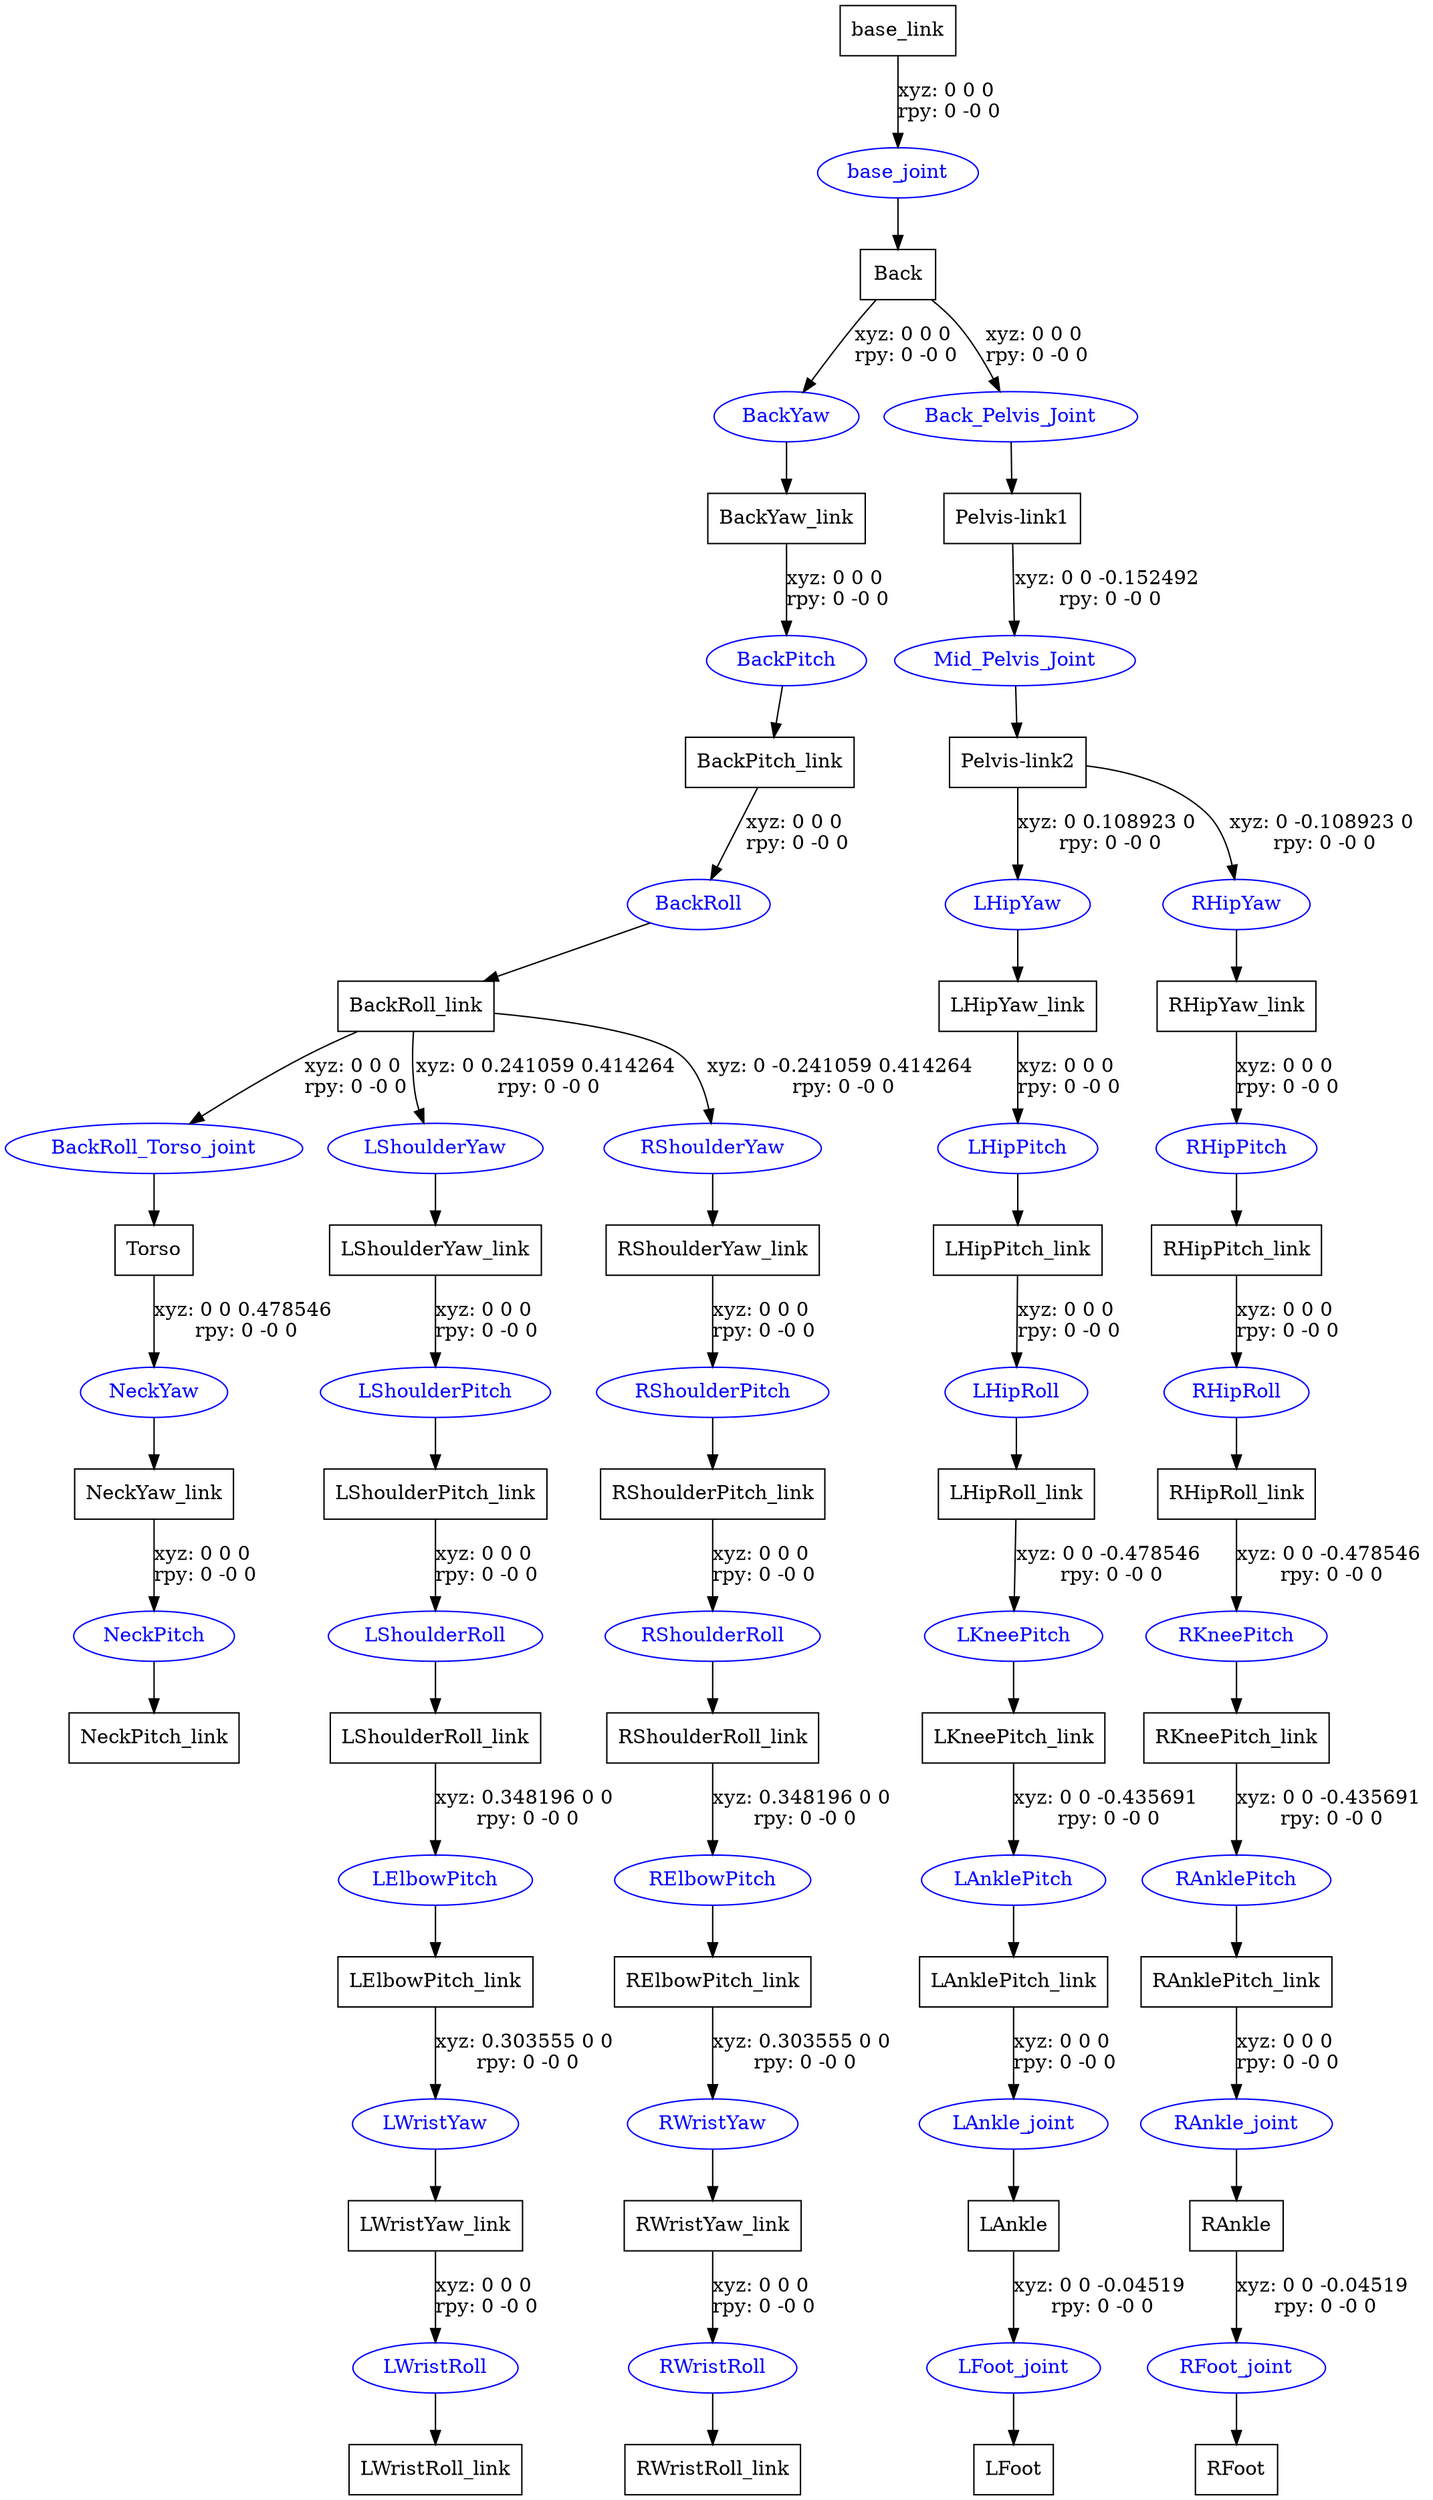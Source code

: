 digraph G {
node [shape=box];
"base_link" [label="base_link"];
"Back" [label="Back"];
"BackYaw_link" [label="BackYaw_link"];
"BackPitch_link" [label="BackPitch_link"];
"BackRoll_link" [label="BackRoll_link"];
"Torso" [label="Torso"];
"NeckYaw_link" [label="NeckYaw_link"];
"NeckPitch_link" [label="NeckPitch_link"];
"LShoulderYaw_link" [label="LShoulderYaw_link"];
"LShoulderPitch_link" [label="LShoulderPitch_link"];
"LShoulderRoll_link" [label="LShoulderRoll_link"];
"LElbowPitch_link" [label="LElbowPitch_link"];
"LWristYaw_link" [label="LWristYaw_link"];
"LWristRoll_link" [label="LWristRoll_link"];
"RShoulderYaw_link" [label="RShoulderYaw_link"];
"RShoulderPitch_link" [label="RShoulderPitch_link"];
"RShoulderRoll_link" [label="RShoulderRoll_link"];
"RElbowPitch_link" [label="RElbowPitch_link"];
"RWristYaw_link" [label="RWristYaw_link"];
"RWristRoll_link" [label="RWristRoll_link"];
"Pelvis-link1" [label="Pelvis-link1"];
"Pelvis-link2" [label="Pelvis-link2"];
"LHipYaw_link" [label="LHipYaw_link"];
"LHipPitch_link" [label="LHipPitch_link"];
"LHipRoll_link" [label="LHipRoll_link"];
"LKneePitch_link" [label="LKneePitch_link"];
"LAnklePitch_link" [label="LAnklePitch_link"];
"LAnkle" [label="LAnkle"];
"LFoot" [label="LFoot"];
"RHipYaw_link" [label="RHipYaw_link"];
"RHipPitch_link" [label="RHipPitch_link"];
"RHipRoll_link" [label="RHipRoll_link"];
"RKneePitch_link" [label="RKneePitch_link"];
"RAnklePitch_link" [label="RAnklePitch_link"];
"RAnkle" [label="RAnkle"];
"RFoot" [label="RFoot"];
node [shape=ellipse, color=blue, fontcolor=blue];
"base_link" -> "base_joint" [label="xyz: 0 0 0 \nrpy: 0 -0 0"]
"base_joint" -> "Back"
"Back" -> "BackYaw" [label="xyz: 0 0 0 \nrpy: 0 -0 0"]
"BackYaw" -> "BackYaw_link"
"BackYaw_link" -> "BackPitch" [label="xyz: 0 0 0 \nrpy: 0 -0 0"]
"BackPitch" -> "BackPitch_link"
"BackPitch_link" -> "BackRoll" [label="xyz: 0 0 0 \nrpy: 0 -0 0"]
"BackRoll" -> "BackRoll_link"
"BackRoll_link" -> "BackRoll_Torso_joint" [label="xyz: 0 0 0 \nrpy: 0 -0 0"]
"BackRoll_Torso_joint" -> "Torso"
"Torso" -> "NeckYaw" [label="xyz: 0 0 0.478546 \nrpy: 0 -0 0"]
"NeckYaw" -> "NeckYaw_link"
"NeckYaw_link" -> "NeckPitch" [label="xyz: 0 0 0 \nrpy: 0 -0 0"]
"NeckPitch" -> "NeckPitch_link"
"BackRoll_link" -> "LShoulderYaw" [label="xyz: 0 0.241059 0.414264 \nrpy: 0 -0 0"]
"LShoulderYaw" -> "LShoulderYaw_link"
"LShoulderYaw_link" -> "LShoulderPitch" [label="xyz: 0 0 0 \nrpy: 0 -0 0"]
"LShoulderPitch" -> "LShoulderPitch_link"
"LShoulderPitch_link" -> "LShoulderRoll" [label="xyz: 0 0 0 \nrpy: 0 -0 0"]
"LShoulderRoll" -> "LShoulderRoll_link"
"LShoulderRoll_link" -> "LElbowPitch" [label="xyz: 0.348196 0 0 \nrpy: 0 -0 0"]
"LElbowPitch" -> "LElbowPitch_link"
"LElbowPitch_link" -> "LWristYaw" [label="xyz: 0.303555 0 0 \nrpy: 0 -0 0"]
"LWristYaw" -> "LWristYaw_link"
"LWristYaw_link" -> "LWristRoll" [label="xyz: 0 0 0 \nrpy: 0 -0 0"]
"LWristRoll" -> "LWristRoll_link"
"BackRoll_link" -> "RShoulderYaw" [label="xyz: 0 -0.241059 0.414264 \nrpy: 0 -0 0"]
"RShoulderYaw" -> "RShoulderYaw_link"
"RShoulderYaw_link" -> "RShoulderPitch" [label="xyz: 0 0 0 \nrpy: 0 -0 0"]
"RShoulderPitch" -> "RShoulderPitch_link"
"RShoulderPitch_link" -> "RShoulderRoll" [label="xyz: 0 0 0 \nrpy: 0 -0 0"]
"RShoulderRoll" -> "RShoulderRoll_link"
"RShoulderRoll_link" -> "RElbowPitch" [label="xyz: 0.348196 0 0 \nrpy: 0 -0 0"]
"RElbowPitch" -> "RElbowPitch_link"
"RElbowPitch_link" -> "RWristYaw" [label="xyz: 0.303555 0 0 \nrpy: 0 -0 0"]
"RWristYaw" -> "RWristYaw_link"
"RWristYaw_link" -> "RWristRoll" [label="xyz: 0 0 0 \nrpy: 0 -0 0"]
"RWristRoll" -> "RWristRoll_link"
"Back" -> "Back_Pelvis_Joint" [label="xyz: 0 0 0 \nrpy: 0 -0 0"]
"Back_Pelvis_Joint" -> "Pelvis-link1"
"Pelvis-link1" -> "Mid_Pelvis_Joint" [label="xyz: 0 0 -0.152492 \nrpy: 0 -0 0"]
"Mid_Pelvis_Joint" -> "Pelvis-link2"
"Pelvis-link2" -> "LHipYaw" [label="xyz: 0 0.108923 0 \nrpy: 0 -0 0"]
"LHipYaw" -> "LHipYaw_link"
"LHipYaw_link" -> "LHipPitch" [label="xyz: 0 0 0 \nrpy: 0 -0 0"]
"LHipPitch" -> "LHipPitch_link"
"LHipPitch_link" -> "LHipRoll" [label="xyz: 0 0 0 \nrpy: 0 -0 0"]
"LHipRoll" -> "LHipRoll_link"
"LHipRoll_link" -> "LKneePitch" [label="xyz: 0 0 -0.478546 \nrpy: 0 -0 0"]
"LKneePitch" -> "LKneePitch_link"
"LKneePitch_link" -> "LAnklePitch" [label="xyz: 0 0 -0.435691 \nrpy: 0 -0 0"]
"LAnklePitch" -> "LAnklePitch_link"
"LAnklePitch_link" -> "LAnkle_joint" [label="xyz: 0 0 0 \nrpy: 0 -0 0"]
"LAnkle_joint" -> "LAnkle"
"LAnkle" -> "LFoot_joint" [label="xyz: 0 0 -0.04519 \nrpy: 0 -0 0"]
"LFoot_joint" -> "LFoot"
"Pelvis-link2" -> "RHipYaw" [label="xyz: 0 -0.108923 0 \nrpy: 0 -0 0"]
"RHipYaw" -> "RHipYaw_link"
"RHipYaw_link" -> "RHipPitch" [label="xyz: 0 0 0 \nrpy: 0 -0 0"]
"RHipPitch" -> "RHipPitch_link"
"RHipPitch_link" -> "RHipRoll" [label="xyz: 0 0 0 \nrpy: 0 -0 0"]
"RHipRoll" -> "RHipRoll_link"
"RHipRoll_link" -> "RKneePitch" [label="xyz: 0 0 -0.478546 \nrpy: 0 -0 0"]
"RKneePitch" -> "RKneePitch_link"
"RKneePitch_link" -> "RAnklePitch" [label="xyz: 0 0 -0.435691 \nrpy: 0 -0 0"]
"RAnklePitch" -> "RAnklePitch_link"
"RAnklePitch_link" -> "RAnkle_joint" [label="xyz: 0 0 0 \nrpy: 0 -0 0"]
"RAnkle_joint" -> "RAnkle"
"RAnkle" -> "RFoot_joint" [label="xyz: 0 0 -0.04519 \nrpy: 0 -0 0"]
"RFoot_joint" -> "RFoot"
}

